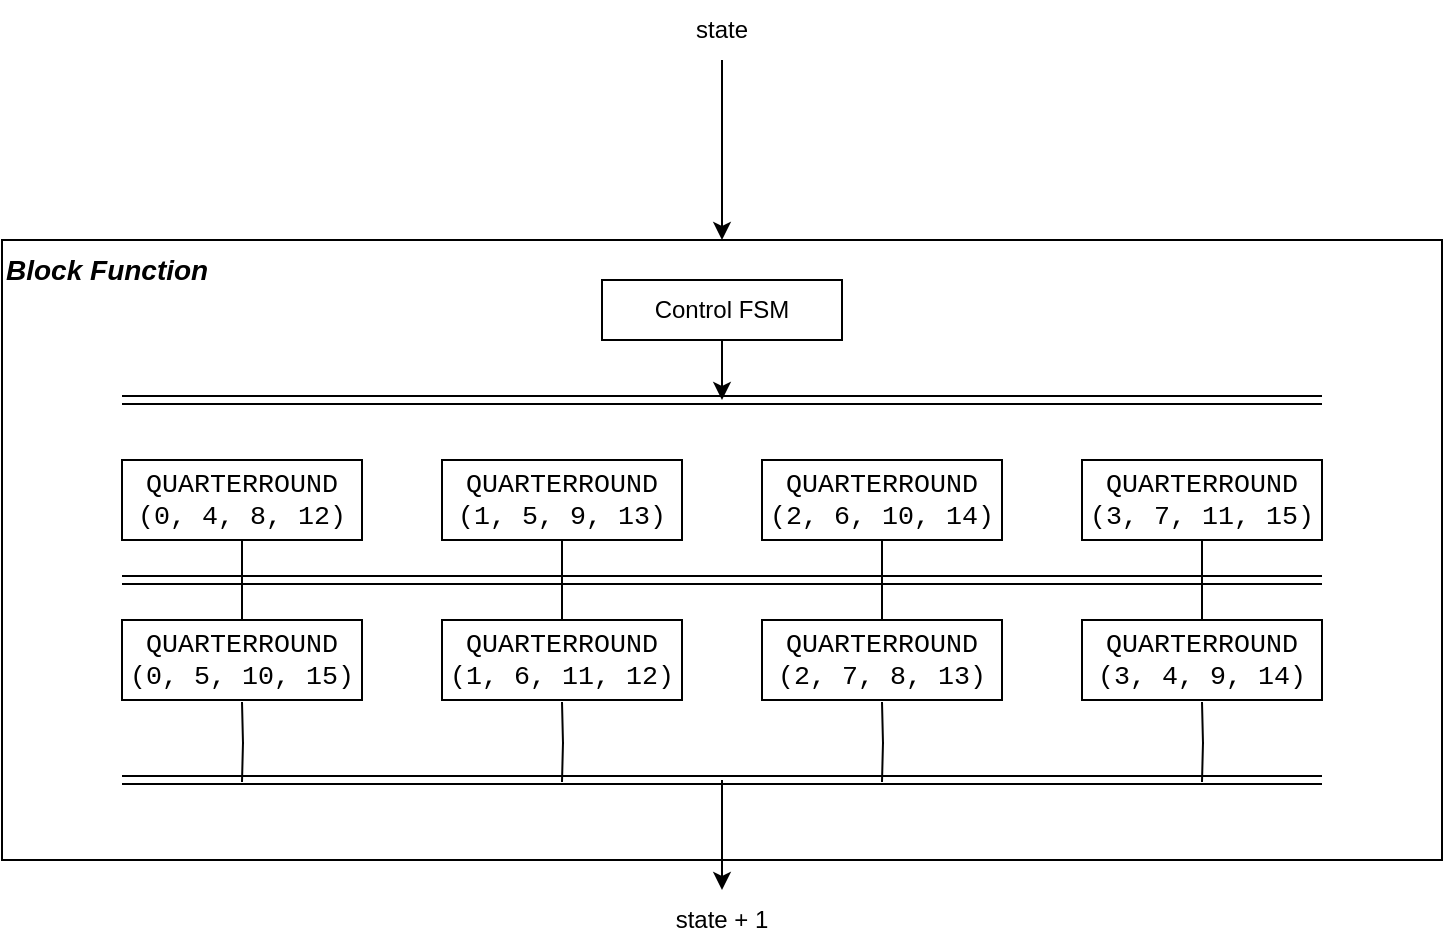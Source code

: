 <mxfile version="16.1.2" type="device" pages="2"><diagram id="pCTtVqirLn2sIWk9h_7z" name="Page-1"><mxGraphModel dx="1106" dy="997" grid="1" gridSize="10" guides="1" tooltips="1" connect="1" arrows="1" fold="1" page="1" pageScale="1" pageWidth="827" pageHeight="1169" math="0" shadow="0"><root><mxCell id="0"/><mxCell id="1" parent="0"/><mxCell id="AQ0xDWedCI4T40cvD21r-14" value="Block Function" style="rounded=0;whiteSpace=wrap;html=1;fontSize=14;align=left;verticalAlign=top;fontStyle=3" parent="1" vertex="1"><mxGeometry x="140" y="260" width="720" height="310" as="geometry"/></mxCell><mxCell id="AQ0xDWedCI4T40cvD21r-10" style="edgeStyle=orthogonalEdgeStyle;rounded=0;orthogonalLoop=1;jettySize=auto;html=1;exitX=0.5;exitY=1;exitDx=0;exitDy=0;entryX=0.5;entryY=0;entryDx=0;entryDy=0;endArrow=none;endFill=0;" parent="1" source="AQ0xDWedCI4T40cvD21r-1" target="AQ0xDWedCI4T40cvD21r-5" edge="1"><mxGeometry relative="1" as="geometry"/></mxCell><mxCell id="AQ0xDWedCI4T40cvD21r-1" value="&lt;span style=&quot;font-family: &amp;#34;courier&amp;#34; ; font-size: 10pt&quot;&gt;QUARTERROUND&lt;br&gt;(0, 4, 8, 12)&lt;br&gt;&lt;/span&gt;" style="rounded=0;whiteSpace=wrap;html=1;" parent="1" vertex="1"><mxGeometry x="200" y="370" width="120" height="40" as="geometry"/></mxCell><mxCell id="AQ0xDWedCI4T40cvD21r-11" style="edgeStyle=orthogonalEdgeStyle;rounded=0;orthogonalLoop=1;jettySize=auto;html=1;exitX=0.5;exitY=1;exitDx=0;exitDy=0;entryX=0.5;entryY=0;entryDx=0;entryDy=0;endArrow=none;endFill=0;" parent="1" source="AQ0xDWedCI4T40cvD21r-2" target="AQ0xDWedCI4T40cvD21r-6" edge="1"><mxGeometry relative="1" as="geometry"/></mxCell><mxCell id="AQ0xDWedCI4T40cvD21r-2" value="&lt;span style=&quot;font-family: &amp;#34;courier&amp;#34; ; font-size: 10pt&quot;&gt;QUARTERROUND&lt;br&gt;(&lt;/span&gt;&lt;span style=&quot;font-family: &amp;#34;courier&amp;#34; ; font-size: 10pt&quot;&gt;1, 5, 9, 13&lt;/span&gt;&lt;span style=&quot;font-family: &amp;#34;courier&amp;#34; ; font-size: 10pt&quot;&gt;)&lt;br&gt;&lt;/span&gt;" style="rounded=0;whiteSpace=wrap;html=1;" parent="1" vertex="1"><mxGeometry x="360" y="370" width="120" height="40" as="geometry"/></mxCell><mxCell id="AQ0xDWedCI4T40cvD21r-12" style="edgeStyle=orthogonalEdgeStyle;rounded=0;orthogonalLoop=1;jettySize=auto;html=1;exitX=0.5;exitY=1;exitDx=0;exitDy=0;entryX=0.5;entryY=0;entryDx=0;entryDy=0;endArrow=none;endFill=0;" parent="1" source="AQ0xDWedCI4T40cvD21r-3" target="AQ0xDWedCI4T40cvD21r-7" edge="1"><mxGeometry relative="1" as="geometry"/></mxCell><mxCell id="AQ0xDWedCI4T40cvD21r-3" value="&lt;span style=&quot;font-family: &amp;#34;courier&amp;#34; ; font-size: 10pt&quot;&gt;QUARTERROUND&lt;br&gt;(&lt;/span&gt;&lt;span style=&quot;font-family: &amp;#34;courier&amp;#34; ; font-size: 10pt&quot;&gt;2, 6, 10, 14&lt;/span&gt;&lt;span style=&quot;font-family: &amp;#34;courier&amp;#34; ; font-size: 10pt&quot;&gt;)&lt;br&gt;&lt;/span&gt;" style="rounded=0;whiteSpace=wrap;html=1;" parent="1" vertex="1"><mxGeometry x="520" y="370" width="120" height="40" as="geometry"/></mxCell><mxCell id="AQ0xDWedCI4T40cvD21r-13" style="edgeStyle=orthogonalEdgeStyle;rounded=0;orthogonalLoop=1;jettySize=auto;html=1;exitX=0.5;exitY=1;exitDx=0;exitDy=0;entryX=0.5;entryY=0;entryDx=0;entryDy=0;endArrow=none;endFill=0;" parent="1" source="AQ0xDWedCI4T40cvD21r-4" target="AQ0xDWedCI4T40cvD21r-8" edge="1"><mxGeometry relative="1" as="geometry"/></mxCell><mxCell id="AQ0xDWedCI4T40cvD21r-4" value="&lt;span style=&quot;font-family: &amp;#34;courier&amp;#34; ; font-size: 10pt&quot;&gt;QUARTERROUND&lt;br&gt;(&lt;/span&gt;&lt;span style=&quot;font-family: &amp;#34;courier&amp;#34; ; font-size: 10pt&quot;&gt;3, 7, 11, 15&lt;/span&gt;&lt;span style=&quot;font-family: &amp;#34;courier&amp;#34; ; font-size: 10pt&quot;&gt;)&lt;br&gt;&lt;/span&gt;" style="rounded=0;whiteSpace=wrap;html=1;" parent="1" vertex="1"><mxGeometry x="680" y="370" width="120" height="40" as="geometry"/></mxCell><mxCell id="AQ0xDWedCI4T40cvD21r-5" value="&lt;span style=&quot;font-family: &amp;#34;courier&amp;#34; ; font-size: 10pt&quot;&gt;QUARTERROUND&lt;br&gt;(0, 5, 10, 15)&lt;br&gt;&lt;/span&gt;" style="rounded=0;whiteSpace=wrap;html=1;" parent="1" vertex="1"><mxGeometry x="200" y="450" width="120" height="40" as="geometry"/></mxCell><mxCell id="AQ0xDWedCI4T40cvD21r-6" value="&lt;span style=&quot;font-family: &amp;#34;courier&amp;#34; ; font-size: 10pt&quot;&gt;QUARTERROUND&lt;br&gt;(&lt;/span&gt;&lt;span style=&quot;font-family: &amp;#34;courier&amp;#34; ; font-size: 10pt&quot;&gt;1, 6, 11, 12&lt;/span&gt;&lt;span style=&quot;font-family: &amp;#34;courier&amp;#34; ; font-size: 10pt&quot;&gt;)&lt;br&gt;&lt;/span&gt;" style="rounded=0;whiteSpace=wrap;html=1;" parent="1" vertex="1"><mxGeometry x="360" y="450" width="120" height="40" as="geometry"/></mxCell><mxCell id="AQ0xDWedCI4T40cvD21r-7" value="&lt;span style=&quot;font-family: &amp;#34;courier&amp;#34; ; font-size: 10pt&quot;&gt;QUARTERROUND&lt;br&gt;(&lt;/span&gt;&lt;span style=&quot;font-family: &amp;#34;courier&amp;#34; ; font-size: 10pt&quot;&gt;2, 7, 8, 13&lt;/span&gt;&lt;span style=&quot;font-family: &amp;#34;courier&amp;#34; ; font-size: 10pt&quot;&gt;)&lt;br&gt;&lt;/span&gt;" style="rounded=0;whiteSpace=wrap;html=1;" parent="1" vertex="1"><mxGeometry x="520" y="450" width="120" height="40" as="geometry"/></mxCell><mxCell id="AQ0xDWedCI4T40cvD21r-8" value="&lt;span style=&quot;font-family: &amp;#34;courier&amp;#34; ; font-size: 10pt&quot;&gt;QUARTERROUND&lt;br&gt;(&lt;/span&gt;&lt;span style=&quot;font-family: &amp;#34;courier&amp;#34; ; font-size: 10pt&quot;&gt;3, 4, 9, 14&lt;/span&gt;&lt;span style=&quot;font-family: &amp;#34;courier&amp;#34; ; font-size: 10pt&quot;&gt;)&lt;br&gt;&lt;/span&gt;" style="rounded=0;whiteSpace=wrap;html=1;" parent="1" vertex="1"><mxGeometry x="680" y="450" width="120" height="40" as="geometry"/></mxCell><mxCell id="AQ0xDWedCI4T40cvD21r-9" value="" style="shape=link;html=1;rounded=0;" parent="1" edge="1"><mxGeometry width="100" relative="1" as="geometry"><mxPoint x="200" y="430" as="sourcePoint"/><mxPoint x="800" y="430" as="targetPoint"/></mxGeometry></mxCell><mxCell id="8dKqs-bNEoJ2yLaiP_N1-2" value="" style="endArrow=classic;html=1;rounded=0;fontSize=12;entryX=0.5;entryY=0;entryDx=0;entryDy=0;exitX=0.5;exitY=1;exitDx=0;exitDy=0;" parent="1" source="8dKqs-bNEoJ2yLaiP_N1-3" target="AQ0xDWedCI4T40cvD21r-14" edge="1"><mxGeometry width="50" height="50" relative="1" as="geometry"><mxPoint x="499.62" y="182.88" as="sourcePoint"/><mxPoint x="499.5" y="260" as="targetPoint"/></mxGeometry></mxCell><mxCell id="8dKqs-bNEoJ2yLaiP_N1-3" value="state" style="text;html=1;strokeColor=none;fillColor=none;align=center;verticalAlign=middle;whiteSpace=wrap;rounded=0;fontSize=12;" parent="1" vertex="1"><mxGeometry x="470" y="140" width="60" height="30" as="geometry"/></mxCell><mxCell id="8dKqs-bNEoJ2yLaiP_N1-4" value="" style="endArrow=classic;html=1;rounded=0;fontSize=12;entryX=0.5;entryY=0;entryDx=0;entryDy=0;" parent="1" target="8dKqs-bNEoJ2yLaiP_N1-5" edge="1"><mxGeometry width="50" height="50" relative="1" as="geometry"><mxPoint x="500" y="530" as="sourcePoint"/><mxPoint x="499.5" y="577.12" as="targetPoint"/></mxGeometry></mxCell><mxCell id="8dKqs-bNEoJ2yLaiP_N1-5" value="state + 1" style="text;html=1;strokeColor=none;fillColor=none;align=center;verticalAlign=middle;whiteSpace=wrap;rounded=0;fontSize=12;" parent="1" vertex="1"><mxGeometry x="470" y="585" width="60" height="30" as="geometry"/></mxCell><mxCell id="8dKqs-bNEoJ2yLaiP_N1-10" style="edgeStyle=orthogonalEdgeStyle;rounded=0;orthogonalLoop=1;jettySize=auto;html=1;exitX=0.5;exitY=1;exitDx=0;exitDy=0;fontSize=12;endArrow=classic;endFill=1;" parent="1" source="8dKqs-bNEoJ2yLaiP_N1-7" edge="1"><mxGeometry relative="1" as="geometry"><mxPoint x="500" y="340" as="targetPoint"/></mxGeometry></mxCell><mxCell id="8dKqs-bNEoJ2yLaiP_N1-7" value="Control FSM" style="rounded=0;whiteSpace=wrap;html=1;fontSize=12;" parent="1" vertex="1"><mxGeometry x="440" y="280" width="120" height="30" as="geometry"/></mxCell><mxCell id="8dKqs-bNEoJ2yLaiP_N1-9" value="" style="shape=link;html=1;rounded=0;" parent="1" edge="1"><mxGeometry width="100" relative="1" as="geometry"><mxPoint x="200" y="340" as="sourcePoint"/><mxPoint x="800" y="340" as="targetPoint"/></mxGeometry></mxCell><mxCell id="8dKqs-bNEoJ2yLaiP_N1-11" value="" style="shape=link;html=1;rounded=0;" parent="1" edge="1"><mxGeometry width="100" relative="1" as="geometry"><mxPoint x="200" y="530" as="sourcePoint"/><mxPoint x="800" y="530" as="targetPoint"/></mxGeometry></mxCell><mxCell id="8dKqs-bNEoJ2yLaiP_N1-12" style="edgeStyle=orthogonalEdgeStyle;rounded=0;orthogonalLoop=1;jettySize=auto;html=1;exitX=0.5;exitY=1;exitDx=0;exitDy=0;entryX=0.5;entryY=0;entryDx=0;entryDy=0;endArrow=none;endFill=0;" parent="1" edge="1"><mxGeometry relative="1" as="geometry"><mxPoint x="260" y="491" as="sourcePoint"/><mxPoint x="260" y="531" as="targetPoint"/></mxGeometry></mxCell><mxCell id="8dKqs-bNEoJ2yLaiP_N1-13" style="edgeStyle=orthogonalEdgeStyle;rounded=0;orthogonalLoop=1;jettySize=auto;html=1;exitX=0.5;exitY=1;exitDx=0;exitDy=0;entryX=0.5;entryY=0;entryDx=0;entryDy=0;endArrow=none;endFill=0;" parent="1" edge="1"><mxGeometry relative="1" as="geometry"><mxPoint x="420" y="491" as="sourcePoint"/><mxPoint x="420" y="531" as="targetPoint"/></mxGeometry></mxCell><mxCell id="8dKqs-bNEoJ2yLaiP_N1-14" style="edgeStyle=orthogonalEdgeStyle;rounded=0;orthogonalLoop=1;jettySize=auto;html=1;exitX=0.5;exitY=1;exitDx=0;exitDy=0;entryX=0.5;entryY=0;entryDx=0;entryDy=0;endArrow=none;endFill=0;" parent="1" edge="1"><mxGeometry relative="1" as="geometry"><mxPoint x="580" y="491" as="sourcePoint"/><mxPoint x="580" y="531" as="targetPoint"/></mxGeometry></mxCell><mxCell id="8dKqs-bNEoJ2yLaiP_N1-15" style="edgeStyle=orthogonalEdgeStyle;rounded=0;orthogonalLoop=1;jettySize=auto;html=1;exitX=0.5;exitY=1;exitDx=0;exitDy=0;entryX=0.5;entryY=0;entryDx=0;entryDy=0;endArrow=none;endFill=0;" parent="1" edge="1"><mxGeometry relative="1" as="geometry"><mxPoint x="740" y="491" as="sourcePoint"/><mxPoint x="740" y="531" as="targetPoint"/></mxGeometry></mxCell></root></mxGraphModel></diagram><diagram id="V56djatG-gfHntpXGQKJ" name="Page-2"><mxGraphModel dx="946" dy="624" grid="1" gridSize="10" guides="1" tooltips="1" connect="1" arrows="1" fold="1" page="1" pageScale="1" pageWidth="827" pageHeight="1169" math="0" shadow="0"><root><mxCell id="teK10qYD4wbMYUBXbmSc-0"/><mxCell id="teK10qYD4wbMYUBXbmSc-1" parent="teK10qYD4wbMYUBXbmSc-0"/><mxCell id="teK10qYD4wbMYUBXbmSc-2" value="Block Function" style="rounded=0;whiteSpace=wrap;html=1;fontSize=14;" parent="teK10qYD4wbMYUBXbmSc-1" vertex="1"><mxGeometry x="540" y="330" width="120" height="60" as="geometry"/></mxCell><mxCell id="teK10qYD4wbMYUBXbmSc-5" style="edgeStyle=orthogonalEdgeStyle;rounded=0;orthogonalLoop=1;jettySize=auto;html=1;exitX=0.5;exitY=0;exitDx=0;exitDy=0;fontSize=14;endArrow=classic;endFill=1;entryX=0.5;entryY=0;entryDx=0;entryDy=0;" parent="teK10qYD4wbMYUBXbmSc-1" target="teK10qYD4wbMYUBXbmSc-3" edge="1"><mxGeometry relative="1" as="geometry"><mxPoint x="340" y="80" as="sourcePoint"/></mxGeometry></mxCell><mxCell id="teK10qYD4wbMYUBXbmSc-6" value="" style="group" parent="teK10qYD4wbMYUBXbmSc-1" vertex="1" connectable="0"><mxGeometry x="280" y="130" width="120" height="80" as="geometry"/></mxCell><mxCell id="teK10qYD4wbMYUBXbmSc-4" value="CSRs" style="rounded=0;whiteSpace=wrap;html=1;fontSize=14;" parent="teK10qYD4wbMYUBXbmSc-6" vertex="1"><mxGeometry width="120" height="80" as="geometry"/></mxCell><mxCell id="teK10qYD4wbMYUBXbmSc-3" value="APB" style="rounded=0;whiteSpace=wrap;html=1;fontSize=12;" parent="teK10qYD4wbMYUBXbmSc-6" vertex="1"><mxGeometry x="40" width="40" height="16" as="geometry"/></mxCell><mxCell id="3pJaGRIrKcNCypI3lQMA-0" value="Stream Engine" style="rounded=0;whiteSpace=wrap;html=1;" vertex="1" parent="teK10qYD4wbMYUBXbmSc-1"><mxGeometry x="240" y="300" width="230" height="340" as="geometry"/></mxCell></root></mxGraphModel></diagram></mxfile>